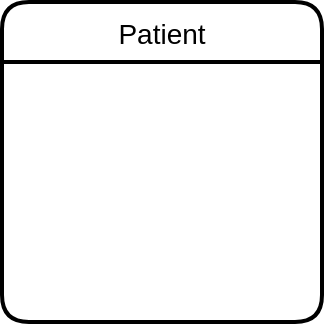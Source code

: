 <mxfile version="20.5.1" type="github">
  <diagram name="Page-1" id="e56a1550-8fbb-45ad-956c-1786394a9013">
    <mxGraphModel dx="1797" dy="1057" grid="1" gridSize="10" guides="1" tooltips="1" connect="1" arrows="1" fold="1" page="1" pageScale="1" pageWidth="2000" pageHeight="2000" background="none" math="0" shadow="0">
      <root>
        <mxCell id="0" />
        <mxCell id="1" parent="0" />
        <mxCell id="FpNZG0VmVVz_sjIysyUu-1" value="Patient" style="swimlane;childLayout=stackLayout;horizontal=1;startSize=30;horizontalStack=0;rounded=1;fontSize=14;fontStyle=0;strokeWidth=2;resizeParent=0;resizeLast=1;shadow=0;dashed=0;align=center;" vertex="1" parent="1">
          <mxGeometry x="580" y="460" width="160" height="160" as="geometry" />
        </mxCell>
        <mxCell id="FpNZG0VmVVz_sjIysyUu-4" value="" style="shape=table;startSize=0;container=1;collapsible=1;childLayout=tableLayout;fixedRows=1;rowLines=0;fontStyle=0;align=center;resizeLast=1;strokeColor=none;fillColor=none;collapsible=0;" vertex="1" parent="FpNZG0VmVVz_sjIysyUu-1">
          <mxGeometry y="30" width="160" height="130" as="geometry" />
                      <mxRectangle width="130" height="30" as="alternateBounds" />
          </mxGeometry>
        </mxCell>
        <mxCell id="FpNZG0VmVVz_sjIysyUu-208" value="" style="shape=tableRow;horizontal=0;startSize=0;swimlaneHead=0;swimlaneBody=0;fillColor=none;collapsible=0;dropTarget=0;points=[[0,0.5],[1,0.5]];portConstraint=eastwest;top=0;left=0;right=0;bottom=0;rounded=0;shadow=0;sketch=0;fontSize=12;" vertex="1" parent="FpNZG0VmVVz_sjIysyUu-4">
          <mxGeometry y="30" width="160" height="30" as="geometry" />
        </mxCell>
        <mxCell id="FpNZG0VmVVz_sjIysyUu-209" value="" style="shape=partialRectangle;connectable=0;fillColor=none;top=0;left=0;bottom=0;right=0;editable=1;overflow=hidden;rounded=0;shadow=0;sketch=0;fontSize=12;" vertex="1" parent="FpNZG0VmVVz_sjIysyUu-208">
          <mxGeometry width="30" height="30" as="geometry">
            <mxRectangle width="30" height="30" as="alternateBounds" />
          </mxGeometry>
        </mxCell>
        <mxCell id="FpNZG0VmVVz_sjIysyUu-210" value="state" style="shape=partialRectangle;connectable=0;fillColor=none;top=0;left=0;bottom=0;right=0;align=left;spacingLeft=6;overflow=hidden;rounded=0;shadow=0;sketch=0;fontSize=12;" vertex="1" parent="FpNZG0VmVVz_sjIysyUu-208">
          <mxGeometry x="30" width="130" height="30" as="geometry">
            <mxRectangle width="130" height="30" as="alternateBounds" />
          </mxGeometry>
        </mxCell>
        <mxCell id="FpNZG0VmVVz_sjIysyUu-211" value="" style="shape=tableRow;horizontal=0;startSize=0;swimlaneHead=0;swimlaneBody=0;fillColor=none;collapsible=0;dropTarget=0;points=[[0,0.5],[1,0.5]];portConstraint=eastwest;top=0;left=0;right=0;bottom=0;rounded=0;shadow=0;sketch=0;fontSize=12;" vertex="1" parent="FpNZG0VmVVz_sjIysyUu-4">
          <mxGeometry y="60" width="160" height="30" as="geometry" />
        </mxCell>
        <mxCell id="FpNZG0VmVVz_sjIysyUu-212" value="" style="shape=partialRectangle;connectable=0;fillColor=none;top=0;left=0;bottom=0;right=0;editable=1;overflow=hidden;rounded=0;shadow=0;sketch=0;fontSize=12;" vertex="1" parent="FpNZG0VmVVz_sjIysyUu-211">
          <mxGeometry width="30" height="30" as="geometry">
            <mxRectangle width="30" height="30" as="alternateBounds" />
          </mxGeometry>
        </mxCell>
        <mxCell id="FpNZG0VmVVz_sjIysyUu-213" value="district" style="shape=partialRectangle;connectable=0;fillColor=none;top=0;left=0;bottom=0;right=0;align=left;spacingLeft=6;overflow=hidden;rounded=0;shadow=0;sketch=0;fontSize=12;" vertex="1" parent="FpNZG0VmVVz_sjIysyUu-211">
          <mxGeometry x="30" width="130" height="30" as="geometry">
            <mxRectangle width="130" height="30" as="alternateBounds" />
          </mxGeometry>
        </mxCell>
        <mxCell id="FpNZG0VmVVz_sjIysyUu-214" value="" style="shape=tableRow;horizontal=0;startSize=0;swimlaneHead=0;swimlaneBody=0;fillColor=none;collapsible=0;dropTarget=0;points=[[0,0.5],[1,0.5]];portConstraint=eastwest;top=0;left=0;right=0;bottom=0;rounded=0;shadow=0;sketch=0;fontSize=12;" vertex="1" parent="FpNZG0VmVVz_sjIysyUu-4">
          <mxGeometry y="90" width="160" height="30" as="geometry" />
        </mxCell>
        <mxCell id="FpNZG0VmVVz_sjIysyUu-215" value="" style="shape=partialRectangle;connectable=0;fillColor=none;top=0;left=0;bottom=0;right=0;editable=1;overflow=hidden;rounded=0;shadow=0;sketch=0;fontSize=12;" vertex="1" parent="FpNZG0VmVVz_sjIysyUu-214">
          <mxGeometry width="30" height="30" as="geometry">
            <mxRectangle width="30" height="30" as="alternateBounds" />
          </mxGeometry>
        </mxCell>
        <mxCell id="FpNZG0VmVVz_sjIysyUu-216" value="status" style="shape=partialRectangle;connectable=0;fillColor=none;top=0;left=0;bottom=0;right=0;align=left;spacingLeft=6;overflow=hidden;rounded=0;shadow=0;sketch=0;fontSize=12;" vertex="1" parent="FpNZG0VmVVz_sjIysyUu-214">
          <mxGeometry x="30" width="130" height="30" as="geometry">
            <mxRectangle width="130" height="30" as="alternateBounds" />
          </mxGeometry>
        </mxCell>
        <mxCell id="FpNZG0VmVVz_sjIysyUu-20" value="Symptom" style="swimlane;childLayout=stackLayout;horizontal=1;startSize=30;horizontalStack=0;rounded=1;fontSize=14;fontStyle=0;strokeWidth=2;resizeParent=0;resizeLast=1;shadow=0;dashed=0;align=center;rotation=0;" vertex="1" parent="1">
          <mxGeometry x="200" y="230" width="160" height="120" as="geometry" />
        </mxCell>
        <mxCell id="FpNZG0VmVVz_sjIysyUu-22" value="" style="shape=table;startSize=0;container=1;collapsible=1;childLayout=tableLayout;fixedRows=1;rowLines=0;fontStyle=0;align=center;resizeLast=1;strokeColor=none;fillColor=none;collapsible=0;rotation=0;" vertex="1" parent="FpNZG0VmVVz_sjIysyUu-20">
          <mxGeometry y="30" width="160" height="90" as="geometry" />
        </mxCell>
        <mxCell id="FpNZG0VmVVz_sjIysyUu-23" value="" style="shape=tableRow;horizontal=0;startSize=0;swimlaneHead=0;swimlaneBody=0;fillColor=none;collapsible=0;dropTarget=0;points=[[0,0.5],[1,0.5]];portConstraint=eastwest;top=0;left=0;right=0;bottom=1;rotation=0;" vertex="1" parent="FpNZG0VmVVz_sjIysyUu-22">
          <mxGeometry width="160" height="30" as="geometry" />
        </mxCell>
        <mxCell id="FpNZG0VmVVz_sjIysyUu-24" value="PK" style="shape=partialRectangle;connectable=0;fillColor=none;top=0;left=0;bottom=0;right=0;fontStyle=1;overflow=hidden;rotation=0;" vertex="1" parent="FpNZG0VmVVz_sjIysyUu-23">
          <mxGeometry width="30" height="30" as="geometry">
            <mxRectangle width="30" height="30" as="alternateBounds" />
          </mxGeometry>
        </mxCell>
        <mxCell id="FpNZG0VmVVz_sjIysyUu-25" value="symptom_id" style="shape=partialRectangle;connectable=0;fillColor=none;top=0;left=0;bottom=0;right=0;align=left;spacingLeft=6;fontStyle=5;overflow=hidden;rotation=0;" vertex="1" parent="FpNZG0VmVVz_sjIysyUu-23">
          <mxGeometry x="30" width="130" height="30" as="geometry">
            <mxRectangle width="130" height="30" as="alternateBounds" />
          </mxGeometry>
        </mxCell>
        <mxCell id="FpNZG0VmVVz_sjIysyUu-29" value="" style="shape=tableRow;horizontal=0;startSize=0;swimlaneHead=0;swimlaneBody=0;fillColor=none;collapsible=0;dropTarget=0;points=[[0,0.5],[1,0.5]];portConstraint=eastwest;top=0;left=0;right=0;bottom=0;rotation=0;" vertex="1" parent="FpNZG0VmVVz_sjIysyUu-22">
          <mxGeometry y="30" width="160" height="30" as="geometry" />
        </mxCell>
        <mxCell id="FpNZG0VmVVz_sjIysyUu-30" value="" style="shape=partialRectangle;connectable=0;fillColor=none;top=0;left=0;bottom=0;right=0;editable=1;overflow=hidden;rotation=0;" vertex="1" parent="FpNZG0VmVVz_sjIysyUu-29">
          <mxGeometry width="30" height="30" as="geometry">
            <mxRectangle width="30" height="30" as="alternateBounds" />
          </mxGeometry>
        </mxCell>
        <mxCell id="FpNZG0VmVVz_sjIysyUu-31" value="symptom_name" style="shape=partialRectangle;connectable=0;fillColor=none;top=0;left=0;bottom=0;right=0;align=left;spacingLeft=6;overflow=hidden;rotation=0;" vertex="1" parent="FpNZG0VmVVz_sjIysyUu-29">
          <mxGeometry x="30" width="130" height="30" as="geometry">
            <mxRectangle width="130" height="30" as="alternateBounds" />
          </mxGeometry>
        </mxCell>
        <mxCell id="FpNZG0VmVVz_sjIysyUu-41" value="" style="shape=table;startSize=0;container=1;collapsible=1;childLayout=tableLayout;fixedRows=1;rowLines=0;fontStyle=0;align=center;resizeLast=1;strokeColor=none;fillColor=none;collapsible=0;rotation=0;" vertex="1" parent="FpNZG0VmVVz_sjIysyUu-20">
          <mxGeometry y="120" width="160" as="geometry" />
        </mxCell>
        <mxCell id="FpNZG0VmVVz_sjIysyUu-42" value="" style="shape=tableRow;horizontal=0;startSize=0;swimlaneHead=0;swimlaneBody=0;fillColor=none;collapsible=0;dropTarget=0;points=[[0,0.5],[1,0.5]];portConstraint=eastwest;top=0;left=0;right=0;bottom=1;rotation=0;" vertex="1" visible="0" parent="FpNZG0VmVVz_sjIysyUu-41">
          <mxGeometry y="-1" width="160" height="30" as="geometry" />
        </mxCell>
        <mxCell id="FpNZG0VmVVz_sjIysyUu-43" value="PK" style="shape=partialRectangle;connectable=0;fillColor=none;top=0;left=0;bottom=0;right=0;fontStyle=1;overflow=hidden;rotation=0;" vertex="1" parent="FpNZG0VmVVz_sjIysyUu-42">
          <mxGeometry width="30" height="30" as="geometry">
            <mxRectangle width="30" height="30" as="alternateBounds" />
          </mxGeometry>
        </mxCell>
        <mxCell id="FpNZG0VmVVz_sjIysyUu-44" value="symptom_id" style="shape=partialRectangle;connectable=0;fillColor=none;top=0;left=0;bottom=0;right=0;align=left;spacingLeft=6;fontStyle=5;overflow=hidden;rotation=0;" vertex="1" parent="FpNZG0VmVVz_sjIysyUu-42">
          <mxGeometry x="29" width="130" height="30" as="geometry">
            <mxRectangle width="130" height="30" as="alternateBounds" />
          </mxGeometry>
        </mxCell>
        <mxCell id="FpNZG0VmVVz_sjIysyUu-45" value="" style="shape=tableRow;horizontal=0;startSize=0;swimlaneHead=0;swimlaneBody=0;fillColor=none;collapsible=0;dropTarget=0;points=[[0,0.5],[1,0.5]];portConstraint=eastwest;top=0;left=0;right=0;bottom=0;rotation=0;" vertex="1" visible="0" parent="FpNZG0VmVVz_sjIysyUu-41">
          <mxGeometry x="1" y="30" width="160" height="30" as="geometry" />
        </mxCell>
        <mxCell id="FpNZG0VmVVz_sjIysyUu-46" value="" style="shape=partialRectangle;connectable=0;fillColor=none;top=0;left=0;bottom=0;right=0;editable=1;overflow=hidden;rotation=0;" vertex="1" parent="FpNZG0VmVVz_sjIysyUu-45">
          <mxGeometry width="30" height="30" as="geometry">
            <mxRectangle width="30" height="30" as="alternateBounds" />
          </mxGeometry>
        </mxCell>
        <mxCell id="FpNZG0VmVVz_sjIysyUu-47" value="symptom_name" style="shape=partialRectangle;connectable=0;fillColor=none;top=0;left=0;bottom=0;right=0;align=left;spacingLeft=6;overflow=hidden;rotation=0;" vertex="1" parent="FpNZG0VmVVz_sjIysyUu-45">
          <mxGeometry x="29" width="130" height="30" as="geometry">
            <mxRectangle width="130" height="30" as="alternateBounds" />
          </mxGeometry>
        </mxCell>
        <mxCell id="FpNZG0VmVVz_sjIysyUu-48" value="" style="shape=table;startSize=0;container=1;collapsible=1;childLayout=tableLayout;fixedRows=1;rowLines=0;fontStyle=0;align=center;resizeLast=1;strokeColor=none;fillColor=none;collapsible=0;rotation=0;" vertex="1" parent="FpNZG0VmVVz_sjIysyUu-20">
          <mxGeometry y="120" width="160" as="geometry" />
        </mxCell>
        <mxCell id="FpNZG0VmVVz_sjIysyUu-49" value="" style="shape=tableRow;horizontal=0;startSize=0;swimlaneHead=0;swimlaneBody=0;fillColor=none;collapsible=0;dropTarget=0;points=[[0,0.5],[1,0.5]];portConstraint=eastwest;top=0;left=0;right=0;bottom=1;rotation=0;" vertex="1" visible="0" parent="FpNZG0VmVVz_sjIysyUu-48">
          <mxGeometry y="-1" width="160" height="30" as="geometry" />
        </mxCell>
        <mxCell id="FpNZG0VmVVz_sjIysyUu-50" value="PK" style="shape=partialRectangle;connectable=0;fillColor=none;top=0;left=0;bottom=0;right=0;fontStyle=1;overflow=hidden;rotation=0;" vertex="1" parent="FpNZG0VmVVz_sjIysyUu-49">
          <mxGeometry width="30" height="30" as="geometry">
            <mxRectangle width="30" height="30" as="alternateBounds" />
          </mxGeometry>
        </mxCell>
        <mxCell id="FpNZG0VmVVz_sjIysyUu-51" value="symptom_id" style="shape=partialRectangle;connectable=0;fillColor=none;top=0;left=0;bottom=0;right=0;align=left;spacingLeft=6;fontStyle=5;overflow=hidden;rotation=0;" vertex="1" parent="FpNZG0VmVVz_sjIysyUu-49">
          <mxGeometry x="29" width="130" height="30" as="geometry">
            <mxRectangle width="130" height="30" as="alternateBounds" />
          </mxGeometry>
        </mxCell>
        <mxCell id="FpNZG0VmVVz_sjIysyUu-52" value="" style="shape=tableRow;horizontal=0;startSize=0;swimlaneHead=0;swimlaneBody=0;fillColor=none;collapsible=0;dropTarget=0;points=[[0,0.5],[1,0.5]];portConstraint=eastwest;top=0;left=0;right=0;bottom=0;rotation=0;" vertex="1" visible="0" parent="FpNZG0VmVVz_sjIysyUu-48">
          <mxGeometry x="1" y="30" width="160" height="30" as="geometry" />
        </mxCell>
        <mxCell id="FpNZG0VmVVz_sjIysyUu-53" value="" style="shape=partialRectangle;connectable=0;fillColor=none;top=0;left=0;bottom=0;right=0;editable=1;overflow=hidden;rotation=0;" vertex="1" parent="FpNZG0VmVVz_sjIysyUu-52">
          <mxGeometry width="30" height="30" as="geometry">
            <mxRectangle width="30" height="30" as="alternateBounds" />
          </mxGeometry>
        </mxCell>
        <mxCell id="FpNZG0VmVVz_sjIysyUu-54" value="symptom_name" style="shape=partialRectangle;connectable=0;fillColor=none;top=0;left=0;bottom=0;right=0;align=left;spacingLeft=6;overflow=hidden;rotation=0;" vertex="1" parent="FpNZG0VmVVz_sjIysyUu-52">
          <mxGeometry x="29" width="130" height="30" as="geometry">
            <mxRectangle width="130" height="30" as="alternateBounds" />
          </mxGeometry>
        </mxCell>
        <mxCell id="FpNZG0VmVVz_sjIysyUu-32" value="displayed" style="shape=rhombus;perimeter=rhombusPerimeter;whiteSpace=wrap;html=1;align=center;shadow=0;sketch=0;rotation=30;" vertex="1" parent="1">
          <mxGeometry x="440" y="370" width="100" height="60" as="geometry" />
        </mxCell>
        <mxCell id="FpNZG0VmVVz_sjIysyUu-37" value="&lt;span style=&quot;border-bottom: 1px dotted&quot;&gt;symptom_id&lt;/span&gt;" style="ellipse;whiteSpace=wrap;html=1;align=center;fontSize=10;" vertex="1" parent="1">
          <mxGeometry x="570" y="320" width="100" height="40" as="geometry" />
        </mxCell>
        <mxCell id="FpNZG0VmVVz_sjIysyUu-38" value="&lt;span style=&quot;border-bottom: 1px dotted&quot;&gt;patient_id&lt;/span&gt;" style="ellipse;whiteSpace=wrap;html=1;align=center;fontSize=10;" vertex="1" parent="1">
          <mxGeometry x="420" y="230" width="100" height="40" as="geometry" />
        </mxCell>
        <mxCell id="FpNZG0VmVVz_sjIysyUu-39" value="" style="endArrow=none;html=1;rounded=0;fontSize=10;exitX=0.5;exitY=1;exitDx=0;exitDy=0;entryX=0;entryY=0;entryDx=0;entryDy=0;" edge="1" parent="1" source="FpNZG0VmVVz_sjIysyUu-38" target="FpNZG0VmVVz_sjIysyUu-32">
          <mxGeometry relative="1" as="geometry">
            <mxPoint x="960" y="710" as="sourcePoint" />
            <mxPoint x="1120" y="710" as="targetPoint" />
          </mxGeometry>
        </mxCell>
        <mxCell id="FpNZG0VmVVz_sjIysyUu-40" value="" style="endArrow=none;html=1;rounded=0;fontSize=10;exitX=0.5;exitY=1;exitDx=0;exitDy=0;entryX=1;entryY=0;entryDx=0;entryDy=0;" edge="1" parent="1" source="FpNZG0VmVVz_sjIysyUu-37" target="FpNZG0VmVVz_sjIysyUu-32">
          <mxGeometry relative="1" as="geometry">
            <mxPoint x="960" y="710" as="sourcePoint" />
            <mxPoint x="1120" y="710" as="targetPoint" />
          </mxGeometry>
        </mxCell>
        <mxCell id="FpNZG0VmVVz_sjIysyUu-86" value="Resource" style="swimlane;childLayout=stackLayout;horizontal=1;startSize=30;horizontalStack=0;rounded=1;fontSize=14;fontStyle=0;strokeWidth=2;resizeParent=0;resizeLast=1;shadow=0;dashed=0;align=center;" vertex="1" parent="1">
          <mxGeometry x="200" y="680" width="160" height="120" as="geometry" />
        </mxCell>
        <mxCell id="FpNZG0VmVVz_sjIysyUu-87" value="" style="shape=table;startSize=0;container=1;collapsible=1;childLayout=tableLayout;fixedRows=1;rowLines=0;fontStyle=0;align=center;resizeLast=1;strokeColor=none;fillColor=none;collapsible=0;" vertex="1" parent="FpNZG0VmVVz_sjIysyUu-86">
          <mxGeometry y="30" width="160" height="90" as="geometry" />
          <mxRectangle width="130" height="30" as="alternateBounds" />
          </mxGeometry>
        </mxCell>
        <mxCell id="FpNZG0VmVVz_sjIysyUu-124" value="&lt;font style=&quot;font-size: 11px;&quot;&gt;Resource_use&lt;/font&gt;" style="shape=rhombus;perimeter=rhombusPerimeter;whiteSpace=wrap;html=1;align=center;shadow=0;sketch=0;rotation=-25;" vertex="1" parent="1">
          <mxGeometry x="370" y="590" width="100" height="60" as="geometry" />
        </mxCell>
        <mxCell id="FpNZG0VmVVz_sjIysyUu-125" value="&lt;span style=&quot;border-bottom: 1px dotted&quot;&gt;resource_id&lt;/span&gt;" style="ellipse;whiteSpace=wrap;html=1;align=center;fontSize=10;" vertex="1" parent="1">
          <mxGeometry x="350" y="500" width="100" height="40" as="geometry" />
        </mxCell>
        <mxCell id="FpNZG0VmVVz_sjIysyUu-126" value="&lt;span style=&quot;border-bottom: 1px dotted&quot;&gt;patient_id&lt;/span&gt;" style="ellipse;whiteSpace=wrap;html=1;align=center;fontSize=10;rotation=0;" vertex="1" parent="1">
          <mxGeometry x="240" y="535" width="100" height="40" as="geometry" />
        </mxCell>
        <mxCell id="FpNZG0VmVVz_sjIysyUu-127" value="" style="endArrow=none;html=1;rounded=0;fontSize=10;exitX=0.5;exitY=1;exitDx=0;exitDy=0;entryX=0;entryY=0;entryDx=0;entryDy=0;" edge="1" source="FpNZG0VmVVz_sjIysyUu-126" target="FpNZG0VmVVz_sjIysyUu-124" parent="1">
          <mxGeometry relative="1" as="geometry">
            <mxPoint x="409" y="807.5" as="sourcePoint" />
            <mxPoint x="569" y="807.5" as="targetPoint" />
          </mxGeometry>
        </mxCell>
        <mxCell id="FpNZG0VmVVz_sjIysyUu-128" value="" style="endArrow=none;html=1;rounded=0;fontSize=10;exitX=0.5;exitY=1;exitDx=0;exitDy=0;entryX=1;entryY=0;entryDx=0;entryDy=0;" edge="1" source="FpNZG0VmVVz_sjIysyUu-125" target="FpNZG0VmVVz_sjIysyUu-124" parent="1">
          <mxGeometry relative="1" as="geometry">
            <mxPoint x="409" y="807.5" as="sourcePoint" />
            <mxPoint x="569" y="807.5" as="targetPoint" />
          </mxGeometry>
        </mxCell>
        <mxCell id="FpNZG0VmVVz_sjIysyUu-132" value="Treatment" style="swimlane;childLayout=stackLayout;horizontal=1;startSize=30;horizontalStack=0;rounded=1;fontSize=14;fontStyle=0;strokeWidth=2;resizeParent=0;resizeLast=1;shadow=0;dashed=0;align=center;sketch=0;" vertex="1" parent="1">
          <mxGeometry x="360" y="830" width="160" height="120" as="geometry" />
        </mxCell>
        <mxCell id="FpNZG0VmVVz_sjIysyUu-134" value="" style="shape=table;startSize=0;container=1;collapsible=1;childLayout=tableLayout;fixedRows=1;rowLines=0;fontStyle=0;align=center;resizeLast=1;strokeColor=none;fillColor=none;collapsible=0;rounded=1;shadow=0;sketch=0;fontSize=12;" vertex="1" parent="FpNZG0VmVVz_sjIysyUu-132">
          <mxGeometry y="30" width="160" height="90" as="geometry" />
          <mxRectangle width="130" height="30" as="alternateBounds" />
          </mxGeometry>
        </mxCell>
        <mxCell id="FpNZG0VmVVz_sjIysyUu-139" value="" style="shape=tableRow;horizontal=0;startSize=0;swimlaneHead=0;swimlaneBody=0;fillColor=none;collapsible=0;dropTarget=0;points=[[0,0.5],[1,0.5]];portConstraint=eastwest;top=0;left=0;right=0;bottom=0;rounded=1;shadow=0;sketch=0;fontSize=12;" vertex="1" parent="FpNZG0VmVVz_sjIysyUu-134">
          <mxGeometry y="30" width="160" height="30" as="geometry" />
        </mxCell>
        <mxCell id="FpNZG0VmVVz_sjIysyUu-140" value="" style="shape=partialRectangle;connectable=0;fillColor=none;top=0;left=0;bottom=0;right=0;editable=1;overflow=hidden;rounded=1;shadow=0;sketch=0;fontSize=12;" vertex="1" parent="FpNZG0VmVVz_sjIysyUu-139">
          <mxGeometry width="30" height="30" as="geometry">
            <mxRectangle width="30" height="30" as="alternateBounds" />
          </mxGeometry>
        </mxCell>
        <mxCell id="FpNZG0VmVVz_sjIysyUu-141" value="treatment_name" style="shape=partialRectangle;connectable=0;fillColor=none;top=0;left=0;bottom=0;right=0;align=left;spacingLeft=6;overflow=hidden;rounded=1;shadow=0;sketch=0;fontSize=12;" vertex="1" parent="FpNZG0VmVVz_sjIysyUu-139">
          <mxGeometry x="30" width="130" height="30" as="geometry">
            <mxRectangle width="130" height="30" as="alternateBounds" />
          </mxGeometry>
        </mxCell>
        <mxCell id="FpNZG0VmVVz_sjIysyUu-146" value="" style="endArrow=ERmany;html=1;rounded=0;fontSize=11;exitX=1;exitY=0.5;exitDx=0;exitDy=0;entryX=0;entryY=0.5;entryDx=0;entryDy=0;endFill=0;" edge="1" parent="1" source="FpNZG0VmVVz_sjIysyUu-124" target="FpNZG0VmVVz_sjIysyUu-1">
          <mxGeometry relative="1" as="geometry">
            <mxPoint x="960" y="710" as="sourcePoint" />
            <mxPoint x="690" y="670" as="targetPoint" />
          </mxGeometry>
        </mxCell>
        <mxCell id="FpNZG0VmVVz_sjIysyUu-147" value="" style="endArrow=ERmany;html=1;rounded=0;fontSize=11;exitX=0;exitY=0.5;exitDx=0;exitDy=0;entryX=0.5;entryY=0;entryDx=0;entryDy=0;endFill=0;" edge="1" parent="1" source="FpNZG0VmVVz_sjIysyUu-124" target="FpNZG0VmVVz_sjIysyUu-86">
          <mxGeometry relative="1" as="geometry">
            <mxPoint x="370" y="607.5" as="sourcePoint" />
            <mxPoint x="370" y="537.5" as="targetPoint" />
          </mxGeometry>
        </mxCell>
        <mxCell id="FpNZG0VmVVz_sjIysyUu-148" value="&lt;font style=&quot;font-size: 12px;&quot;&gt;Receiving&lt;/font&gt;" style="shape=rhombus;perimeter=rhombusPerimeter;whiteSpace=wrap;html=1;align=center;rounded=0;shadow=0;sketch=0;fontSize=11;rotation=-45;" vertex="1" parent="1">
          <mxGeometry x="480" y="685" width="120" height="60" as="geometry" />
        </mxCell>
        <mxCell id="FpNZG0VmVVz_sjIysyUu-151" value="" style="endArrow=ERmany;html=1;rounded=0;fontSize=12;exitX=1;exitY=0.5;exitDx=0;exitDy=0;entryX=0.25;entryY=1;entryDx=0;entryDy=0;endFill=0;" edge="1" parent="1" source="FpNZG0VmVVz_sjIysyUu-148" target="FpNZG0VmVVz_sjIysyUu-4">
          <mxGeometry relative="1" as="geometry">
            <mxPoint x="940" y="710" as="sourcePoint" />
            <mxPoint x="1120" y="710" as="targetPoint" />
          </mxGeometry>
        </mxCell>
        <mxCell id="FpNZG0VmVVz_sjIysyUu-152" value="" style="endArrow=ERmany;html=1;rounded=0;fontSize=12;entryX=0.5;entryY=0;entryDx=0;entryDy=0;endFill=0;exitX=0;exitY=0.5;exitDx=0;exitDy=0;" edge="1" parent="1" source="FpNZG0VmVVz_sjIysyUu-148" target="FpNZG0VmVVz_sjIysyUu-132">
          <mxGeometry relative="1" as="geometry">
            <mxPoint x="570" y="800" as="sourcePoint" />
            <mxPoint x="431" y="644.02" as="targetPoint" />
          </mxGeometry>
        </mxCell>
        <mxCell id="FpNZG0VmVVz_sjIysyUu-153" value="Test_Center" style="swimlane;childLayout=stackLayout;horizontal=1;startSize=30;horizontalStack=0;rounded=1;fontSize=14;fontStyle=0;strokeWidth=2;resizeParent=0;resizeLast=1;shadow=0;dashed=0;align=center;sketch=0;" vertex="1" parent="1">
          <mxGeometry x="1180" y="720" width="160" height="170" as="geometry" />
        </mxCell>
        <mxCell id="FpNZG0VmVVz_sjIysyUu-161" value="" style="shape=table;startSize=0;container=1;collapsible=1;childLayout=tableLayout;fixedRows=1;rowLines=0;fontStyle=0;align=center;resizeLast=1;strokeColor=none;fillColor=none;collapsible=0;rounded=0;shadow=0;sketch=0;fontSize=12;" vertex="1" parent="FpNZG0VmVVz_sjIysyUu-153">
          <mxGeometry y="30" width="160" height="140" as="geometry" />
          </mxGeometry>
        </mxCell>
        <mxCell id="FpNZG0VmVVz_sjIysyUu-155" value="Test" style="swimlane;childLayout=stackLayout;horizontal=1;startSize=30;horizontalStack=0;rounded=1;fontSize=14;fontStyle=0;strokeWidth=2;resizeParent=0;resizeLast=1;shadow=0;dashed=0;align=center;sketch=0;" vertex="1" parent="1">
          <mxGeometry x="610" y="860" width="160" height="155" as="geometry" />
        </mxCell>
        <mxCell id="FpNZG0VmVVz_sjIysyUu-157" value="" style="shape=table;startSize=0;container=1;collapsible=1;childLayout=tableLayout;fixedRows=1;rowLines=0;fontStyle=0;align=center;resizeLast=1;strokeColor=none;fillColor=none;collapsible=0;rounded=0;shadow=0;sketch=0;fontSize=12;" vertex="1" parent="FpNZG0VmVVz_sjIysyUu-155">
          <mxGeometry y="30" width="160" height="125" as="geometry" />
        </mxCell>
        <mxCell id="FpNZG0VmVVz_sjIysyUu-158" value="" style="shape=tableRow;horizontal=0;startSize=0;swimlaneHead=0;swimlaneBody=0;fillColor=none;collapsible=0;dropTarget=0;points=[[0,0.5],[1,0.5]];portConstraint=eastwest;top=0;left=0;right=0;bottom=1;rounded=0;shadow=0;sketch=0;fontSize=12;" vertex="1" parent="FpNZG0VmVVz_sjIysyUu-157">
          <mxGeometry width="160" height="30" as="geometry" />
           <mxRectangle width="30" height="30" as="alternateBounds" />
          </mxGeometry>
        </mxCell>
        <mxCell id="FpNZG0VmVVz_sjIysyUu-184" value="test_name" style="shape=partialRectangle;connectable=0;fillColor=none;top=0;left=0;bottom=0;right=0;align=left;spacingLeft=6;overflow=hidden;rounded=0;shadow=0;sketch=0;fontSize=12;" vertex="1" parent="FpNZG0VmVVz_sjIysyUu-182">
          <mxGeometry x="30" width="130" height="30" as="geometry">
            <mxRectangle width="130" height="30" as="alternateBounds" />
          </mxGeometry>
        </mxCell>
        <mxCell id="FpNZG0VmVVz_sjIysyUu-194" value="" style="shape=tableRow;horizontal=0;startSize=0;swimlaneHead=0;swimlaneBody=0;fillColor=none;collapsible=0;dropTarget=0;points=[[0,0.5],[1,0.5]];portConstraint=eastwest;top=0;left=0;right=0;bottom=0;rounded=0;shadow=0;sketch=0;fontSize=12;" vertex="1" parent="FpNZG0VmVVz_sjIysyUu-157">
          <mxGeometry y="60" width="160" height="30" as="geometry" />
        </mxCell>
        <mxCell id="FpNZG0VmVVz_sjIysyUu-195" value="" style="shape=partialRectangle;connectable=0;fillColor=none;top=0;left=0;bottom=0;right=0;editable=1;overflow=hidden;rounded=0;shadow=0;sketch=0;fontSize=12;" vertex="1" parent="FpNZG0VmVVz_sjIysyUu-194">
          <mxGeometry width="30" height="30" as="geometry">
            <mxRectangle width="30" height="30" as="alternateBounds" />
          </mxGeometry>
        </mxCell>
        <mxCell id="FpNZG0VmVVz_sjIysyUu-196" value="test_data" style="shape=partialRectangle;connectable=0;fillColor=none;top=0;left=0;bottom=0;right=0;align=left;spacingLeft=6;overflow=hidden;rounded=0;shadow=0;sketch=0;fontSize=12;" vertex="1" parent="FpNZG0VmVVz_sjIysyUu-194">
          <mxGeometry x="30" width="130" height="30" as="geometry">
            <mxRectangle width="130" height="30" as="alternateBounds" />
          </mxGeometry>
        </mxCell>
        <mxCell id="FpNZG0VmVVz_sjIysyUu-197" value="" style="shape=tableRow;horizontal=0;startSize=0;swimlaneHead=0;swimlaneBody=0;fillColor=none;collapsible=0;dropTarget=0;points=[[0,0.5],[1,0.5]];portConstraint=eastwest;top=0;left=0;right=0;bottom=0;rounded=0;shadow=0;sketch=0;fontSize=12;" vertex="1" parent="FpNZG0VmVVz_sjIysyUu-157">
          <mxGeometry y="90" width="160" height="30" as="geometry" />
        </mxCell>
        <mxCell id="FpNZG0VmVVz_sjIysyUu-198" value="" style="shape=partialRectangle;connectable=0;fillColor=none;top=0;left=0;bottom=0;right=0;editable=1;overflow=hidden;rounded=0;shadow=0;sketch=0;fontSize=12;" vertex="1" parent="FpNZG0VmVVz_sjIysyUu-197">
          <mxGeometry width="30" height="30" as="geometry">
            <mxRectangle width="30" height="30" as="alternateBounds" />
          </mxGeometry>
        </mxCell>
        <mxCell id="FpNZG0VmVVz_sjIysyUu-199" value="test_result" style="shape=partialRectangle;connectable=0;fillColor=none;top=0;left=0;bottom=0;right=0;align=left;spacingLeft=6;overflow=hidden;rounded=0;shadow=0;sketch=0;fontSize=12;" vertex="1" parent="FpNZG0VmVVz_sjIysyUu-197">
          <mxGeometry x="30" width="130" height="30" as="geometry">
            <mxRectangle width="130" height="30" as="alternateBounds" />
          </mxGeometry>
        </mxCell>
        <mxCell id="FpNZG0VmVVz_sjIysyUu-187" value="" style="endArrow=none;html=1;rounded=0;fontSize=12;exitX=1;exitY=0.75;exitDx=0;exitDy=0;entryX=0;entryY=0;entryDx=0;entryDy=0;" edge="1" parent="1" source="FpNZG0VmVVz_sjIysyUu-4" target="FpNZG0VmVVz_sjIysyUu-237">
          <mxGeometry relative="1" as="geometry">
            <mxPoint x="840" y="680" as="sourcePoint" />
            <mxPoint x="802.235" y="721.022" as="targetPoint" />
          </mxGeometry>
        </mxCell>
        <mxCell id="FpNZG0VmVVz_sjIysyUu-189" value="" style="endArrow=none;html=1;rounded=0;fontSize=12;exitX=0;exitY=1;exitDx=0;exitDy=0;entryX=0.5;entryY=0;entryDx=0;entryDy=0;" edge="1" parent="1" source="FpNZG0VmVVz_sjIysyUu-237" target="FpNZG0VmVVz_sjIysyUu-155">
          <mxGeometry relative="1" as="geometry">
            <mxPoint x="752.044" y="765.529" as="sourcePoint" />
            <mxPoint x="1140" y="770" as="targetPoint" />
          </mxGeometry>
        </mxCell>
        <mxCell id="FpNZG0VmVVz_sjIysyUu-204" value="" style="endArrow=none;html=1;rounded=0;fontSize=12;exitX=1;exitY=0.5;exitDx=0;exitDy=0;entryX=0;entryY=0;entryDx=0;entryDy=0;" edge="1" parent="1" source="FpNZG0VmVVz_sjIysyUu-32" target="FpNZG0VmVVz_sjIysyUu-1">
          <mxGeometry relative="1" as="geometry">
            <mxPoint x="900" y="740" as="sourcePoint" />
            <mxPoint x="780" y="420" as="targetPoint" />
          </mxGeometry>
        </mxCell>
        <mxCell id="FpNZG0VmVVz_sjIysyUu-205" value="" style="endArrow=none;html=1;rounded=0;fontSize=12;exitX=0;exitY=0.5;exitDx=0;exitDy=0;entryX=1;entryY=0.5;entryDx=0;entryDy=0;" edge="1" parent="1" source="FpNZG0VmVVz_sjIysyUu-32" target="FpNZG0VmVVz_sjIysyUu-29">
          <mxGeometry relative="1" as="geometry">
            <mxPoint x="825" y="340" as="sourcePoint" />
            <mxPoint x="790" y="430.0" as="targetPoint" />
          </mxGeometry>
        </mxCell>
        <mxCell id="FpNZG0VmVVz_sjIysyUu-218" value="&lt;span style=&quot;border-bottom: 1px dotted&quot;&gt;patient_id&lt;/span&gt;" style="ellipse;whiteSpace=wrap;html=1;align=center;fontSize=10;rotation=0;" vertex="1" parent="1">
          <mxGeometry x="580" y="735" width="100" height="40" as="geometry" />
        </mxCell>
        <mxCell id="FpNZG0VmVVz_sjIysyUu-219" value="&lt;span style=&quot;border-bottom: 1px dotted&quot;&gt;treatment_id&lt;/span&gt;" style="ellipse;whiteSpace=wrap;html=1;align=center;fontSize=10;rotation=0;" vertex="1" parent="1">
          <mxGeometry x="530" y="790" width="100" height="40" as="geometry" />
        </mxCell>
        <mxCell id="FpNZG0VmVVz_sjIysyUu-220" value="" style="endArrow=none;html=1;rounded=0;fontSize=12;exitX=0;exitY=1;exitDx=0;exitDy=0;entryX=0.5;entryY=0;entryDx=0;entryDy=0;" edge="1" parent="1" source="FpNZG0VmVVz_sjIysyUu-148" target="FpNZG0VmVVz_sjIysyUu-219">
          <mxGeometry relative="1" as="geometry">
            <mxPoint x="880" y="700" as="sourcePoint" />
            <mxPoint x="1040" y="700" as="targetPoint" />
          </mxGeometry>
        </mxCell>
        <mxCell id="FpNZG0VmVVz_sjIysyUu-221" value="" style="endArrow=none;html=1;rounded=0;fontSize=12;exitX=0.714;exitY=0.806;exitDx=0;exitDy=0;exitPerimeter=0;entryX=0.5;entryY=0;entryDx=0;entryDy=0;" edge="1" parent="1" source="FpNZG0VmVVz_sjIysyUu-148" target="FpNZG0VmVVz_sjIysyUu-218">
          <mxGeometry relative="1" as="geometry">
            <mxPoint x="880" y="700" as="sourcePoint" />
            <mxPoint x="1040" y="700" as="targetPoint" />
          </mxGeometry>
        </mxCell>
        <mxCell id="FpNZG0VmVVz_sjIysyUu-225" value="&lt;span style=&quot;border-bottom: 1px dotted&quot;&gt;patient_id&lt;/span&gt;" style="ellipse;whiteSpace=wrap;html=1;align=center;fontSize=10;" vertex="1" parent="1">
          <mxGeometry x="810" y="910" width="100" height="40" as="geometry" />
        </mxCell>
        <mxCell id="FpNZG0VmVVz_sjIysyUu-226" value="" style="endArrow=none;html=1;rounded=0;fontSize=12;exitX=0.5;exitY=0;exitDx=0;exitDy=0;entryX=0.75;entryY=1;entryDx=0;entryDy=0;" edge="1" parent="1" source="FpNZG0VmVVz_sjIysyUu-225" target="FpNZG0VmVVz_sjIysyUu-237">
          <mxGeometry relative="1" as="geometry">
            <mxPoint x="1080" y="550" as="sourcePoint" />
            <mxPoint x="835.095" y="727.747" as="targetPoint" />
          </mxGeometry>
        </mxCell>
        <mxCell id="FpNZG0VmVVz_sjIysyUu-227" value="&lt;span style=&quot;border-bottom: 1px dotted&quot;&gt;test_id&lt;/span&gt;" style="ellipse;whiteSpace=wrap;html=1;align=center;fontSize=10;" vertex="1" parent="1">
          <mxGeometry x="920" y="905" width="100" height="40" as="geometry" />
        </mxCell>
        <mxCell id="FpNZG0VmVVz_sjIysyUu-228" value="" style="endArrow=none;html=1;rounded=0;fontSize=12;exitX=1;exitY=1;exitDx=0;exitDy=0;entryX=0.5;entryY=0;entryDx=0;entryDy=0;" edge="1" parent="1" source="FpNZG0VmVVz_sjIysyUu-237" target="FpNZG0VmVVz_sjIysyUu-227">
          <mxGeometry relative="1" as="geometry">
            <mxPoint x="784.905" y="772.253" as="sourcePoint" />
            <mxPoint x="1080" y="900" as="targetPoint" />
          </mxGeometry>
        </mxCell>
        <mxCell id="FpNZG0VmVVz_sjIysyUu-237" value="Tested" style="shape=associativeEntity;whiteSpace=wrap;html=1;align=center;rounded=0;shadow=0;sketch=0;fontSize=12;" vertex="1" parent="1">
          <mxGeometry x="800" y="735" width="140" height="60" as="geometry" />
        </mxCell>
        <mxCell id="FpNZG0VmVVz_sjIysyUu-238" value="" style="endArrow=none;html=1;rounded=0;fontSize=12;exitX=1;exitY=0.5;exitDx=0;exitDy=0;entryX=0;entryY=0.5;entryDx=0;entryDy=0;" edge="1" parent="1" source="FpNZG0VmVVz_sjIysyUu-237" target="FpNZG0VmVVz_sjIysyUu-162">
          <mxGeometry relative="1" as="geometry">
            <mxPoint x="750" y="597.5" as="sourcePoint" />
            <mxPoint x="810" y="745" as="targetPoint" />
          </mxGeometry>
        </mxCell>
        <mxCell id="FpNZG0VmVVz_sjIysyUu-239" value="&lt;span style=&quot;border-bottom: 1px dotted&quot;&gt;center_id&lt;/span&gt;" style="ellipse;whiteSpace=wrap;html=1;align=center;fontSize=10;" vertex="1" parent="1">
          <mxGeometry x="1010" y="860" width="100" height="40" as="geometry" />
        </mxCell>
        <mxCell id="FpNZG0VmVVz_sjIysyUu-240" value="" style="endArrow=none;html=1;rounded=0;fontSize=12;exitX=1;exitY=0.75;exitDx=0;exitDy=0;entryX=0.5;entryY=0;entryDx=0;entryDy=0;" edge="1" parent="1" source="FpNZG0VmVVz_sjIysyUu-237" target="FpNZG0VmVVz_sjIysyUu-239">
          <mxGeometry relative="1" as="geometry">
            <mxPoint x="950" y="805" as="sourcePoint" />
            <mxPoint x="980" y="915" as="targetPoint" />
          </mxGeometry>
        </mxCell>
      </root>
